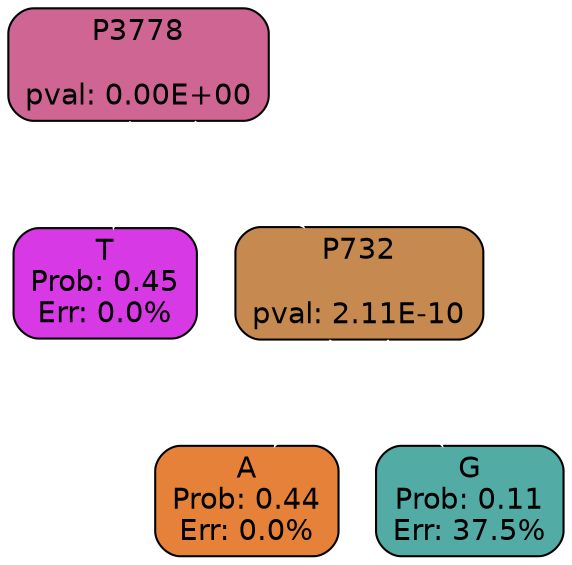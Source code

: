 digraph Tree {
node [shape=box, style="filled, rounded", color="black", fontname=helvetica] ;
graph [splines=straight, bgcolor=transparent, dpi=600] ;
edge [fontname=helvetica,color=white] ;
1 [label="P3778

pval: 0.00E+00", fillcolor="#ce6592",fontcolor="black"] ;
2 [label="T
Prob: 0.45
Err: 0.0%", fillcolor="#d739e5",fontcolor="black"] ;
3 [label="P732

pval: 2.11E-10", fillcolor="#c6894f",fontcolor="black"] ;
4 [label="A
Prob: 0.44
Err: 0.0%", fillcolor="#e58139",fontcolor="black"] ;
5 [label="G
Prob: 0.11
Err: 37.5%", fillcolor="#52aba4",fontcolor="black"] ;
1 -> 2 [label="A",fontcolor=white] ;
1 -> 3 [label="CTG",fontcolor=white] ;
3 -> 4 [label="A",fontcolor=white] ;
3 -> 5 [label="CG",fontcolor=white] ;
}